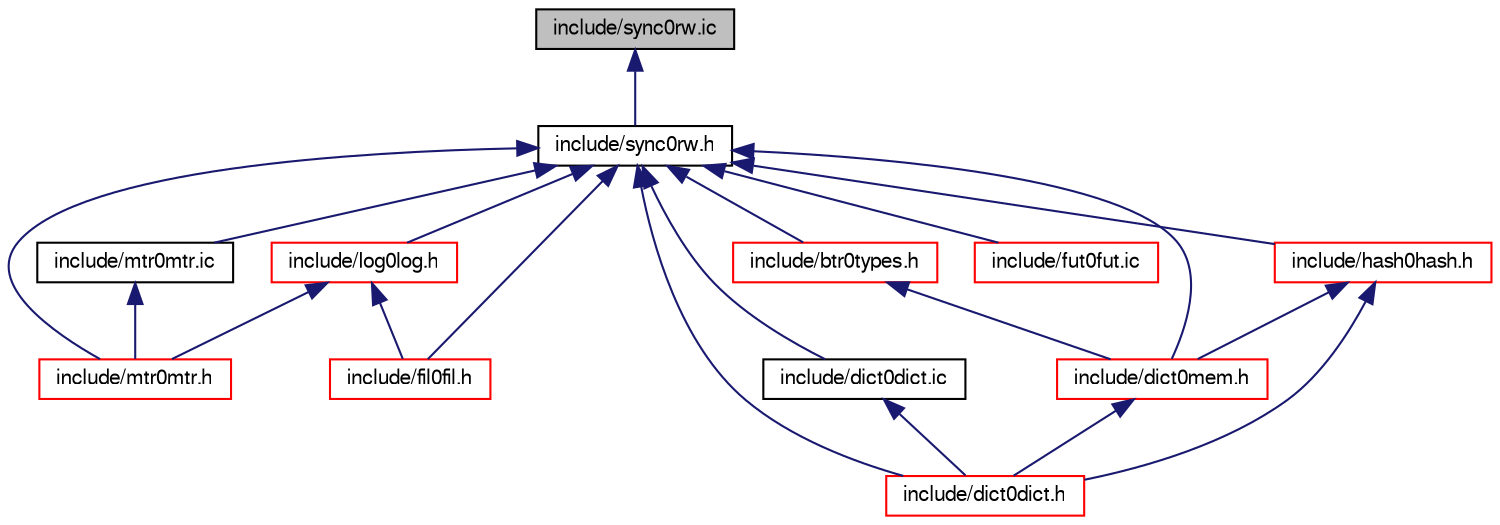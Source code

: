 digraph "include/sync0rw.ic"
{
  bgcolor="transparent";
  edge [fontname="FreeSans",fontsize="10",labelfontname="FreeSans",labelfontsize="10"];
  node [fontname="FreeSans",fontsize="10",shape=record];
  Node1 [label="include/sync0rw.ic",height=0.2,width=0.4,color="black", fillcolor="grey75", style="filled" fontcolor="black"];
  Node1 -> Node2 [dir="back",color="midnightblue",fontsize="10",style="solid",fontname="FreeSans"];
  Node2 [label="include/sync0rw.h",height=0.2,width=0.4,color="black",URL="$sync0rw_8h.html"];
  Node2 -> Node3 [dir="back",color="midnightblue",fontsize="10",style="solid",fontname="FreeSans"];
  Node3 [label="include/log0log.h",height=0.2,width=0.4,color="red",URL="$log0log_8h.html"];
  Node3 -> Node4 [dir="back",color="midnightblue",fontsize="10",style="solid",fontname="FreeSans"];
  Node4 [label="include/mtr0mtr.h",height=0.2,width=0.4,color="red",URL="$mtr0mtr_8h.html"];
  Node3 -> Node5 [dir="back",color="midnightblue",fontsize="10",style="solid",fontname="FreeSans"];
  Node5 [label="include/fil0fil.h",height=0.2,width=0.4,color="red",URL="$fil0fil_8h.html"];
  Node2 -> Node4 [dir="back",color="midnightblue",fontsize="10",style="solid",fontname="FreeSans"];
  Node2 -> Node6 [dir="back",color="midnightblue",fontsize="10",style="solid",fontname="FreeSans"];
  Node6 [label="include/mtr0mtr.ic",height=0.2,width=0.4,color="black",URL="$mtr0mtr_8ic.html"];
  Node6 -> Node4 [dir="back",color="midnightblue",fontsize="10",style="solid",fontname="FreeSans"];
  Node2 -> Node7 [dir="back",color="midnightblue",fontsize="10",style="solid",fontname="FreeSans"];
  Node7 [label="include/hash0hash.h",height=0.2,width=0.4,color="red",URL="$hash0hash_8h.html"];
  Node7 -> Node8 [dir="back",color="midnightblue",fontsize="10",style="solid",fontname="FreeSans"];
  Node8 [label="include/dict0mem.h",height=0.2,width=0.4,color="red",URL="$dict0mem_8h.html"];
  Node8 -> Node9 [dir="back",color="midnightblue",fontsize="10",style="solid",fontname="FreeSans"];
  Node9 [label="include/dict0dict.h",height=0.2,width=0.4,color="red",URL="$dict0dict_8h.html"];
  Node7 -> Node9 [dir="back",color="midnightblue",fontsize="10",style="solid",fontname="FreeSans"];
  Node2 -> Node5 [dir="back",color="midnightblue",fontsize="10",style="solid",fontname="FreeSans"];
  Node2 -> Node10 [dir="back",color="midnightblue",fontsize="10",style="solid",fontname="FreeSans"];
  Node10 [label="include/fut0fut.ic",height=0.2,width=0.4,color="red",URL="$fut0fut_8ic.html"];
  Node2 -> Node11 [dir="back",color="midnightblue",fontsize="10",style="solid",fontname="FreeSans"];
  Node11 [label="include/btr0types.h",height=0.2,width=0.4,color="red",URL="$btr0types_8h.html"];
  Node11 -> Node8 [dir="back",color="midnightblue",fontsize="10",style="solid",fontname="FreeSans"];
  Node2 -> Node8 [dir="back",color="midnightblue",fontsize="10",style="solid",fontname="FreeSans"];
  Node2 -> Node9 [dir="back",color="midnightblue",fontsize="10",style="solid",fontname="FreeSans"];
  Node2 -> Node12 [dir="back",color="midnightblue",fontsize="10",style="solid",fontname="FreeSans"];
  Node12 [label="include/dict0dict.ic",height=0.2,width=0.4,color="black",URL="$dict0dict_8ic.html"];
  Node12 -> Node9 [dir="back",color="midnightblue",fontsize="10",style="solid",fontname="FreeSans"];
}
